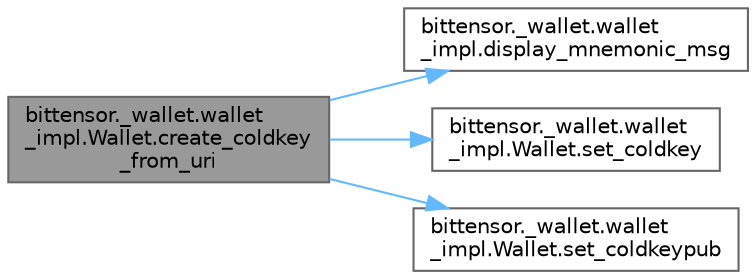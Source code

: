 digraph "bittensor._wallet.wallet_impl.Wallet.create_coldkey_from_uri"
{
 // LATEX_PDF_SIZE
  bgcolor="transparent";
  edge [fontname=Helvetica,fontsize=10,labelfontname=Helvetica,labelfontsize=10];
  node [fontname=Helvetica,fontsize=10,shape=box,height=0.2,width=0.4];
  rankdir="LR";
  Node1 [label="bittensor._wallet.wallet\l_impl.Wallet.create_coldkey\l_from_uri",height=0.2,width=0.4,color="gray40", fillcolor="grey60", style="filled", fontcolor="black",tooltip=" "];
  Node1 -> Node2 [color="steelblue1",style="solid"];
  Node2 [label="bittensor._wallet.wallet\l_impl.display_mnemonic_msg",height=0.2,width=0.4,color="grey40", fillcolor="white", style="filled",URL="$namespacebittensor_1_1__wallet_1_1wallet__impl.html#aa2d8330744b6047752e501baf54b9c7e",tooltip=" "];
  Node1 -> Node3 [color="steelblue1",style="solid"];
  Node3 [label="bittensor._wallet.wallet\l_impl.Wallet.set_coldkey",height=0.2,width=0.4,color="grey40", fillcolor="white", style="filled",URL="$classbittensor_1_1__wallet_1_1wallet__impl_1_1_wallet.html#a28e076407b15c402f769c2927207ef16",tooltip=" "];
  Node1 -> Node4 [color="steelblue1",style="solid"];
  Node4 [label="bittensor._wallet.wallet\l_impl.Wallet.set_coldkeypub",height=0.2,width=0.4,color="grey40", fillcolor="white", style="filled",URL="$classbittensor_1_1__wallet_1_1wallet__impl_1_1_wallet.html#a2022e383c80371a7c3c71b8d443e8cf7",tooltip=" "];
}
